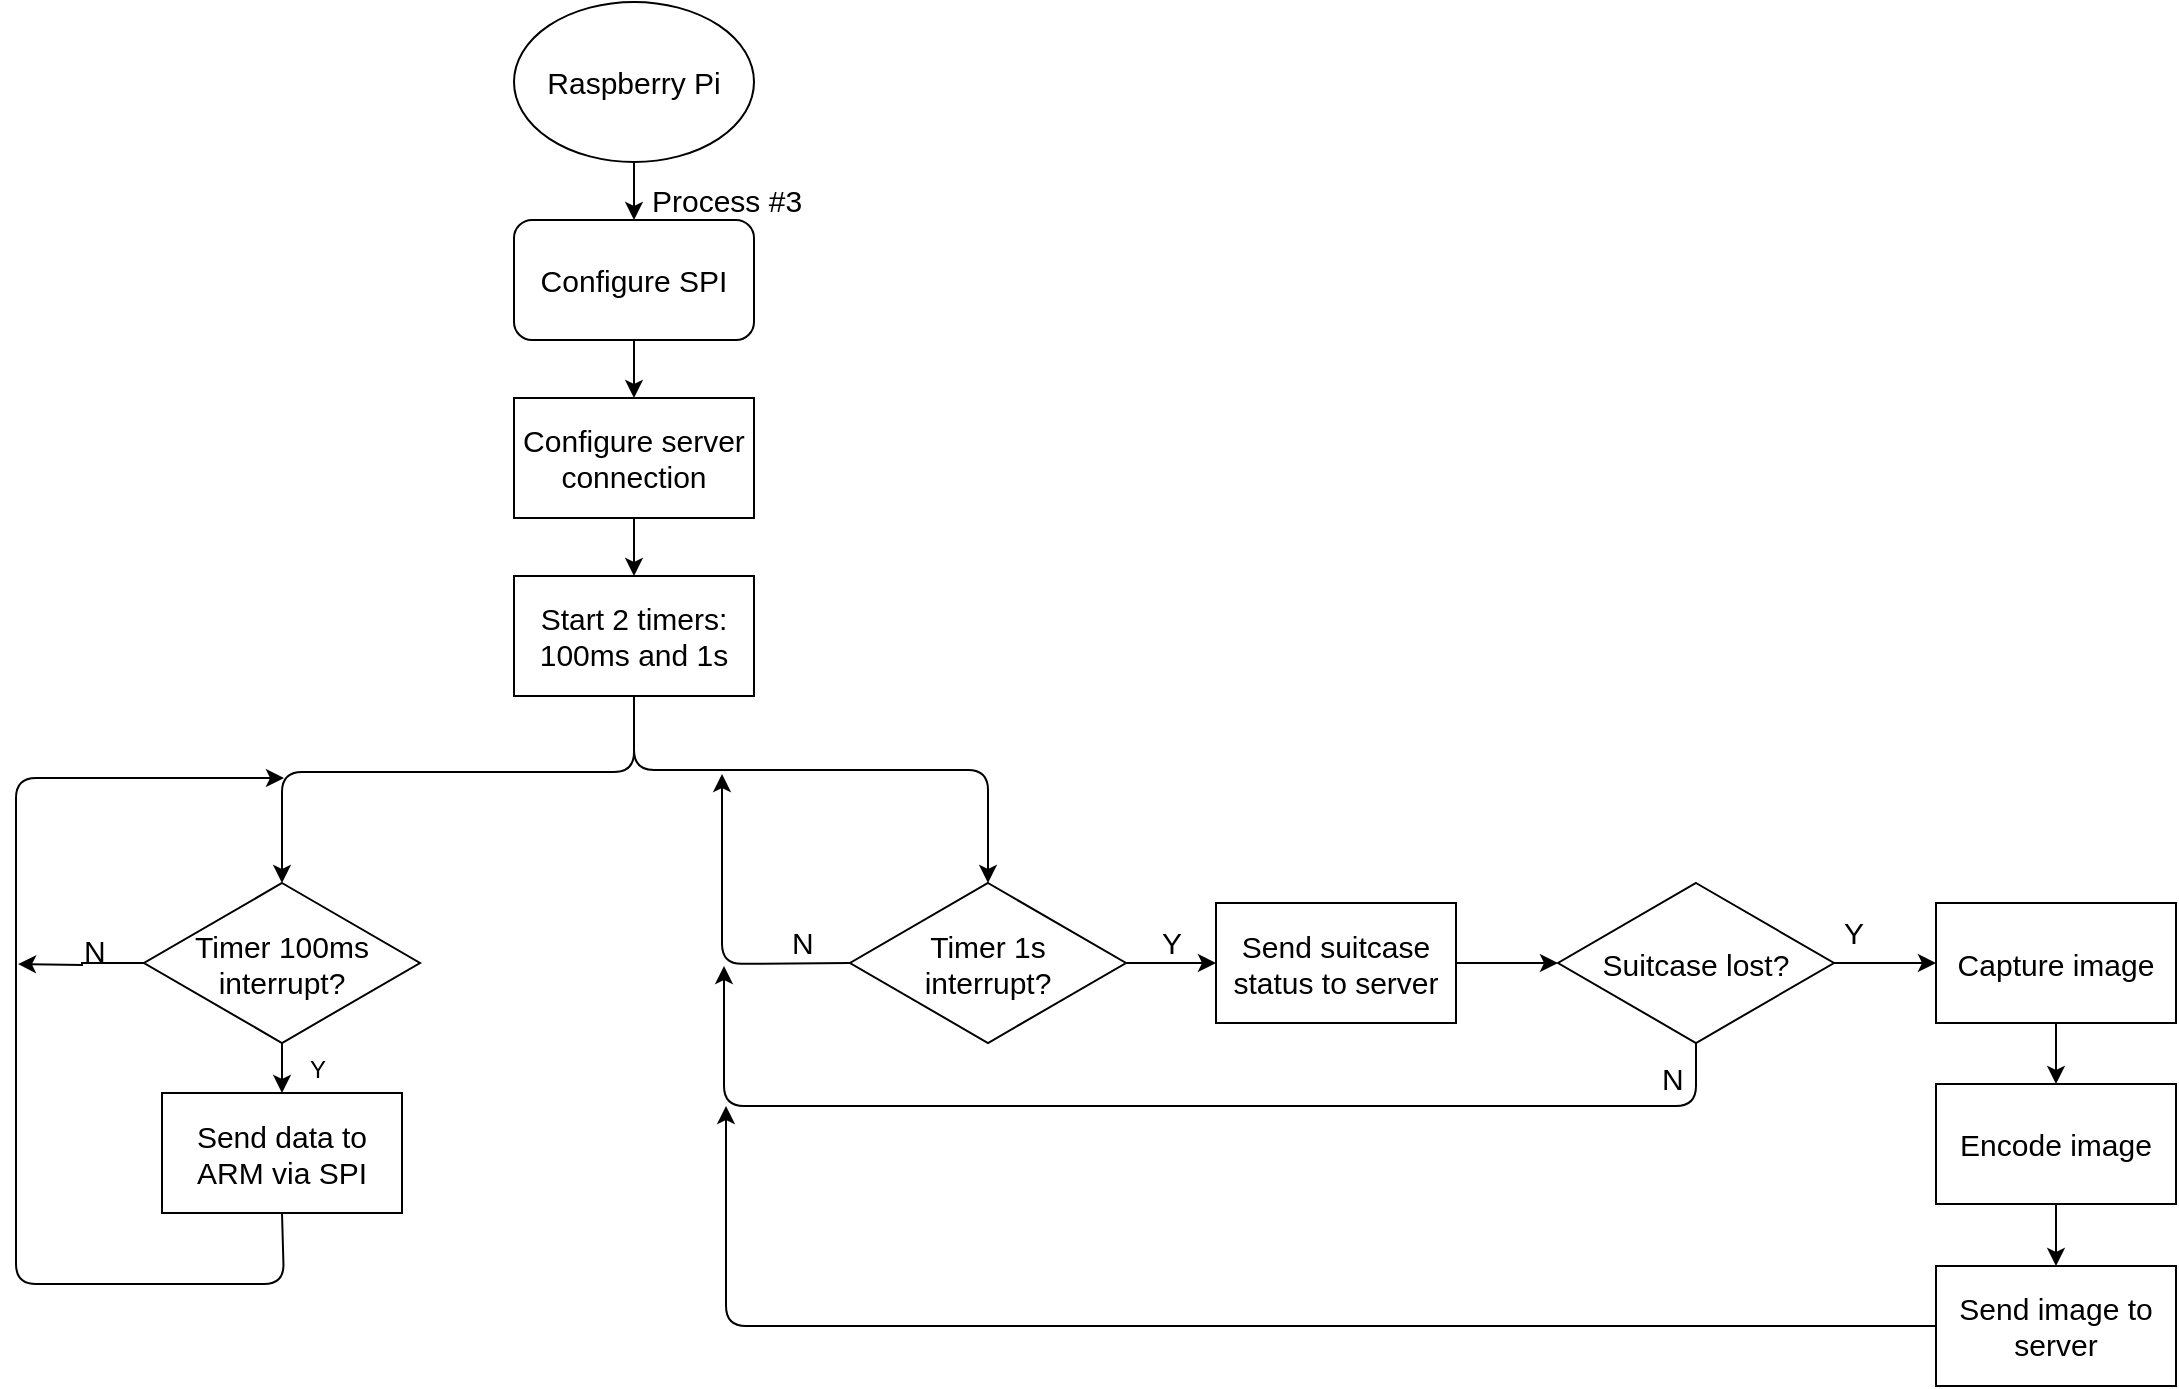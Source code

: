 <mxfile version="10.7.7" type="google"><diagram id="piYYWwoV15iba1yd-yz-" name="Page-1"><mxGraphModel dx="1389" dy="716" grid="0" gridSize="10" guides="1" tooltips="1" connect="1" arrows="1" fold="1" page="1" pageScale="1" pageWidth="1654" pageHeight="1169" math="0" shadow="0"><root><mxCell id="0"/><mxCell id="1" parent="0"/><mxCell id="Uq6dbBe_ZuGP0UItNPxc-16" value="" style="edgeStyle=orthogonalEdgeStyle;rounded=0;orthogonalLoop=1;jettySize=auto;html=1;exitX=0.5;exitY=1;exitDx=0;exitDy=0;" parent="1" source="AENJ-UER_R8aL9ghoxbs-1" target="Uq6dbBe_ZuGP0UItNPxc-2" edge="1"><mxGeometry relative="1" as="geometry"><mxPoint x="392" y="202" as="sourcePoint"/></mxGeometry></mxCell><mxCell id="Uq6dbBe_ZuGP0UItNPxc-17" value="" style="edgeStyle=orthogonalEdgeStyle;rounded=0;orthogonalLoop=1;jettySize=auto;html=1;" parent="1" source="Uq6dbBe_ZuGP0UItNPxc-2" target="Uq6dbBe_ZuGP0UItNPxc-6" edge="1"><mxGeometry relative="1" as="geometry"/></mxCell><mxCell id="Uq6dbBe_ZuGP0UItNPxc-2" value="&lt;font style=&quot;font-size: 15px&quot;&gt;Configure server connection&lt;/font&gt;" style="rounded=0;whiteSpace=wrap;html=1;" parent="1" vertex="1"><mxGeometry x="332" y="237" width="120" height="60" as="geometry"/></mxCell><mxCell id="Uq6dbBe_ZuGP0UItNPxc-6" value="&lt;font style=&quot;font-size: 15px&quot;&gt;Start 2 timers: 100ms and 1s&lt;/font&gt;" style="rounded=0;whiteSpace=wrap;html=1;" parent="1" vertex="1"><mxGeometry x="332" y="326" width="120" height="60" as="geometry"/></mxCell><mxCell id="Uq6dbBe_ZuGP0UItNPxc-25" style="edgeStyle=orthogonalEdgeStyle;rounded=0;orthogonalLoop=1;jettySize=auto;html=1;exitX=0;exitY=0.5;exitDx=0;exitDy=0;" parent="1" source="Uq6dbBe_ZuGP0UItNPxc-7" edge="1"><mxGeometry relative="1" as="geometry"><mxPoint x="84" y="520" as="targetPoint"/></mxGeometry></mxCell><mxCell id="Uq6dbBe_ZuGP0UItNPxc-7" value="&lt;font style=&quot;font-size: 15px&quot;&gt;Timer 100ms &lt;br&gt;interrupt?&lt;/font&gt;" style="rhombus;whiteSpace=wrap;html=1;" parent="1" vertex="1"><mxGeometry x="147" y="479.5" width="138" height="80" as="geometry"/></mxCell><mxCell id="C-Wl2rf_JzoxoQhHQpVl-2" value="" style="edgeStyle=orthogonalEdgeStyle;rounded=0;orthogonalLoop=1;jettySize=auto;html=1;" edge="1" parent="1" source="Uq6dbBe_ZuGP0UItNPxc-8" target="Uq6dbBe_ZuGP0UItNPxc-9"><mxGeometry relative="1" as="geometry"/></mxCell><mxCell id="Uq6dbBe_ZuGP0UItNPxc-8" value="&lt;font style=&quot;font-size: 15px&quot;&gt;Timer 1s &lt;br&gt;interrupt?&lt;/font&gt;" style="rhombus;whiteSpace=wrap;html=1;" parent="1" vertex="1"><mxGeometry x="500" y="479.5" width="138" height="80" as="geometry"/></mxCell><mxCell id="C-Wl2rf_JzoxoQhHQpVl-5" value="" style="edgeStyle=orthogonalEdgeStyle;rounded=0;orthogonalLoop=1;jettySize=auto;html=1;" edge="1" parent="1" source="Uq6dbBe_ZuGP0UItNPxc-9" target="C-Wl2rf_JzoxoQhHQpVl-4"><mxGeometry relative="1" as="geometry"/></mxCell><mxCell id="Uq6dbBe_ZuGP0UItNPxc-9" value="&lt;font style=&quot;font-size: 15px&quot;&gt;Send suitcase status to server&lt;/font&gt;&lt;br&gt;" style="rounded=0;whiteSpace=wrap;html=1;" parent="1" vertex="1"><mxGeometry x="683" y="489.5" width="120" height="60" as="geometry"/></mxCell><mxCell id="Uq6dbBe_ZuGP0UItNPxc-11" value="&lt;font style=&quot;font-size: 15px&quot;&gt;Send data to ARM via SPI&lt;/font&gt;" style="rounded=0;whiteSpace=wrap;html=1;" parent="1" vertex="1"><mxGeometry x="156" y="584.5" width="120" height="60" as="geometry"/></mxCell><mxCell id="Uq6dbBe_ZuGP0UItNPxc-15" value="&lt;font style=&quot;font-size: 15px&quot;&gt;Send image to server&lt;/font&gt;&lt;br&gt;" style="rounded=0;whiteSpace=wrap;html=1;" parent="1" vertex="1"><mxGeometry x="1043" y="671" width="120" height="60" as="geometry"/></mxCell><mxCell id="Uq6dbBe_ZuGP0UItNPxc-18" value="" style="endArrow=classic;html=1;entryX=0.5;entryY=0;entryDx=0;entryDy=0;exitX=0.5;exitY=1;exitDx=0;exitDy=0;" parent="1" source="Uq6dbBe_ZuGP0UItNPxc-6" target="Uq6dbBe_ZuGP0UItNPxc-7" edge="1"><mxGeometry width="50" height="50" relative="1" as="geometry"><mxPoint x="147" y="1035" as="sourcePoint"/><mxPoint x="197" y="985" as="targetPoint"/><Array as="points"><mxPoint x="392" y="424"/><mxPoint x="216" y="424"/></Array></mxGeometry></mxCell><mxCell id="Uq6dbBe_ZuGP0UItNPxc-20" value="" style="endArrow=classic;html=1;entryX=0.5;entryY=0;entryDx=0;entryDy=0;exitX=0.5;exitY=1;exitDx=0;exitDy=0;" parent="1" source="Uq6dbBe_ZuGP0UItNPxc-6" target="Uq6dbBe_ZuGP0UItNPxc-8" edge="1"><mxGeometry width="50" height="50" relative="1" as="geometry"><mxPoint x="147" y="1075" as="sourcePoint"/><mxPoint x="197" y="1025" as="targetPoint"/><Array as="points"><mxPoint x="392" y="423"/><mxPoint x="569" y="423"/></Array></mxGeometry></mxCell><mxCell id="Uq6dbBe_ZuGP0UItNPxc-21" value="" style="endArrow=classic;html=1;entryX=0.5;entryY=0;entryDx=0;entryDy=0;exitX=0.5;exitY=1;exitDx=0;exitDy=0;" parent="1" source="Uq6dbBe_ZuGP0UItNPxc-7" target="Uq6dbBe_ZuGP0UItNPxc-11" edge="1"><mxGeometry width="50" height="50" relative="1" as="geometry"><mxPoint x="147" y="1075" as="sourcePoint"/><mxPoint x="197" y="1025" as="targetPoint"/></mxGeometry></mxCell><mxCell id="Uq6dbBe_ZuGP0UItNPxc-22" value="Y" style="text;html=1;resizable=0;points=[];autosize=1;align=left;verticalAlign=top;spacingTop=-4;" parent="1" vertex="1"><mxGeometry x="228" y="563" width="18" height="14" as="geometry"/></mxCell><mxCell id="Uq6dbBe_ZuGP0UItNPxc-24" value="" style="endArrow=classic;html=1;exitX=0.5;exitY=1;exitDx=0;exitDy=0;" parent="1" source="Uq6dbBe_ZuGP0UItNPxc-11" edge="1"><mxGeometry width="50" height="50" relative="1" as="geometry"><mxPoint x="147" y="1075" as="sourcePoint"/><mxPoint x="217" y="427" as="targetPoint"/><Array as="points"><mxPoint x="217" y="680"/><mxPoint x="83" y="680"/><mxPoint x="83" y="427"/></Array></mxGeometry></mxCell><mxCell id="Uq6dbBe_ZuGP0UItNPxc-26" value="&lt;font style=&quot;font-size: 15px&quot;&gt;N&lt;/font&gt;" style="text;html=1;resizable=0;points=[];autosize=1;align=left;verticalAlign=top;spacingTop=-4;" parent="1" vertex="1"><mxGeometry x="115" y="502" width="21" height="14" as="geometry"/></mxCell><mxCell id="Uq6dbBe_ZuGP0UItNPxc-38" value="&lt;font style=&quot;font-size: 15px&quot;&gt;N&lt;/font&gt;" style="text;html=1;resizable=0;points=[];autosize=1;align=left;verticalAlign=top;spacingTop=-4;" parent="1" vertex="1"><mxGeometry x="469" y="498" width="21" height="14" as="geometry"/></mxCell><mxCell id="AENJ-UER_R8aL9ghoxbs-1" value="&lt;span&gt;&lt;font style=&quot;font-size: 15px&quot;&gt;Configure SPI&lt;/font&gt;&lt;/span&gt;" style="rounded=1;whiteSpace=wrap;html=1;" parent="1" vertex="1"><mxGeometry x="332" y="148" width="120" height="60" as="geometry"/></mxCell><mxCell id="AENJ-UER_R8aL9ghoxbs-3" value="" style="edgeStyle=orthogonalEdgeStyle;rounded=0;orthogonalLoop=1;jettySize=auto;html=1;" parent="1" source="AENJ-UER_R8aL9ghoxbs-2" target="AENJ-UER_R8aL9ghoxbs-1" edge="1"><mxGeometry relative="1" as="geometry"/></mxCell><mxCell id="AENJ-UER_R8aL9ghoxbs-2" value="&lt;font style=&quot;font-size: 15px&quot;&gt;Raspberry Pi&lt;/font&gt;" style="ellipse;whiteSpace=wrap;html=1;" parent="1" vertex="1"><mxGeometry x="332" y="39" width="120" height="80" as="geometry"/></mxCell><mxCell id="AENJ-UER_R8aL9ghoxbs-4" value="&lt;font style=&quot;font-size: 15px&quot;&gt;Process #3&lt;/font&gt;" style="text;html=1;resizable=0;points=[];autosize=1;align=left;verticalAlign=top;spacingTop=-4;" parent="1" vertex="1"><mxGeometry x="399" y="126.5" width="85" height="14" as="geometry"/></mxCell><mxCell id="C-Wl2rf_JzoxoQhHQpVl-1" value="" style="endArrow=classic;html=1;exitX=0;exitY=0.5;exitDx=0;exitDy=0;" edge="1" parent="1" source="Uq6dbBe_ZuGP0UItNPxc-8"><mxGeometry width="50" height="50" relative="1" as="geometry"><mxPoint x="374" y="620" as="sourcePoint"/><mxPoint x="436" y="425" as="targetPoint"/><Array as="points"><mxPoint x="436" y="520"/></Array></mxGeometry></mxCell><mxCell id="C-Wl2rf_JzoxoQhHQpVl-3" value="&lt;font style=&quot;font-size: 15px&quot;&gt;Y&lt;/font&gt;" style="text;html=1;resizable=0;points=[];autosize=1;align=left;verticalAlign=top;spacingTop=-4;" vertex="1" parent="1"><mxGeometry x="654" y="498" width="20" height="14" as="geometry"/></mxCell><mxCell id="C-Wl2rf_JzoxoQhHQpVl-11" value="" style="edgeStyle=orthogonalEdgeStyle;rounded=0;orthogonalLoop=1;jettySize=auto;html=1;" edge="1" parent="1" source="C-Wl2rf_JzoxoQhHQpVl-4" target="C-Wl2rf_JzoxoQhHQpVl-10"><mxGeometry relative="1" as="geometry"/></mxCell><mxCell id="C-Wl2rf_JzoxoQhHQpVl-4" value="&lt;font style=&quot;font-size: 15px&quot;&gt;Suitcase lost?&lt;/font&gt;" style="rhombus;whiteSpace=wrap;html=1;" vertex="1" parent="1"><mxGeometry x="854" y="479.5" width="138" height="80" as="geometry"/></mxCell><mxCell id="C-Wl2rf_JzoxoQhHQpVl-6" value="" style="endArrow=classic;html=1;exitX=0.5;exitY=1;exitDx=0;exitDy=0;" edge="1" parent="1" source="C-Wl2rf_JzoxoQhHQpVl-4"><mxGeometry width="50" height="50" relative="1" as="geometry"><mxPoint x="469" y="639.5" as="sourcePoint"/><mxPoint x="437" y="521" as="targetPoint"/><Array as="points"><mxPoint x="923" y="591"/><mxPoint x="437" y="591"/></Array></mxGeometry></mxCell><mxCell id="C-Wl2rf_JzoxoQhHQpVl-8" value="&lt;font style=&quot;font-size: 15px&quot;&gt;N&lt;/font&gt;" style="text;html=1;resizable=0;points=[];autosize=1;align=left;verticalAlign=top;spacingTop=-4;" vertex="1" parent="1"><mxGeometry x="904" y="566" width="21" height="14" as="geometry"/></mxCell><mxCell id="C-Wl2rf_JzoxoQhHQpVl-14" value="" style="edgeStyle=orthogonalEdgeStyle;rounded=0;orthogonalLoop=1;jettySize=auto;html=1;" edge="1" parent="1" source="C-Wl2rf_JzoxoQhHQpVl-10" target="C-Wl2rf_JzoxoQhHQpVl-13"><mxGeometry relative="1" as="geometry"/></mxCell><mxCell id="C-Wl2rf_JzoxoQhHQpVl-10" value="&lt;font style=&quot;font-size: 15px&quot;&gt;Capture image&lt;/font&gt;&lt;br&gt;" style="rounded=0;whiteSpace=wrap;html=1;" vertex="1" parent="1"><mxGeometry x="1043" y="489.5" width="120" height="60" as="geometry"/></mxCell><mxCell id="C-Wl2rf_JzoxoQhHQpVl-12" value="&lt;font style=&quot;font-size: 15px&quot;&gt;Y&lt;/font&gt;" style="text;html=1;resizable=0;points=[];autosize=1;align=left;verticalAlign=top;spacingTop=-4;" vertex="1" parent="1"><mxGeometry x="995" y="493" width="20" height="14" as="geometry"/></mxCell><mxCell id="C-Wl2rf_JzoxoQhHQpVl-16" value="" style="edgeStyle=orthogonalEdgeStyle;rounded=0;orthogonalLoop=1;jettySize=auto;html=1;" edge="1" parent="1" source="C-Wl2rf_JzoxoQhHQpVl-13" target="Uq6dbBe_ZuGP0UItNPxc-15"><mxGeometry relative="1" as="geometry"/></mxCell><mxCell id="C-Wl2rf_JzoxoQhHQpVl-13" value="&lt;font style=&quot;font-size: 15px&quot;&gt;Encode image&lt;/font&gt;&lt;br&gt;" style="rounded=0;whiteSpace=wrap;html=1;" vertex="1" parent="1"><mxGeometry x="1043" y="580" width="120" height="60" as="geometry"/></mxCell><mxCell id="C-Wl2rf_JzoxoQhHQpVl-18" value="" style="endArrow=classic;html=1;exitX=0;exitY=0.5;exitDx=0;exitDy=0;" edge="1" parent="1" source="Uq6dbBe_ZuGP0UItNPxc-15"><mxGeometry width="50" height="50" relative="1" as="geometry"><mxPoint x="100" y="801" as="sourcePoint"/><mxPoint x="438" y="591" as="targetPoint"/><Array as="points"><mxPoint x="438" y="701"/></Array></mxGeometry></mxCell></root></mxGraphModel></diagram></mxfile>
